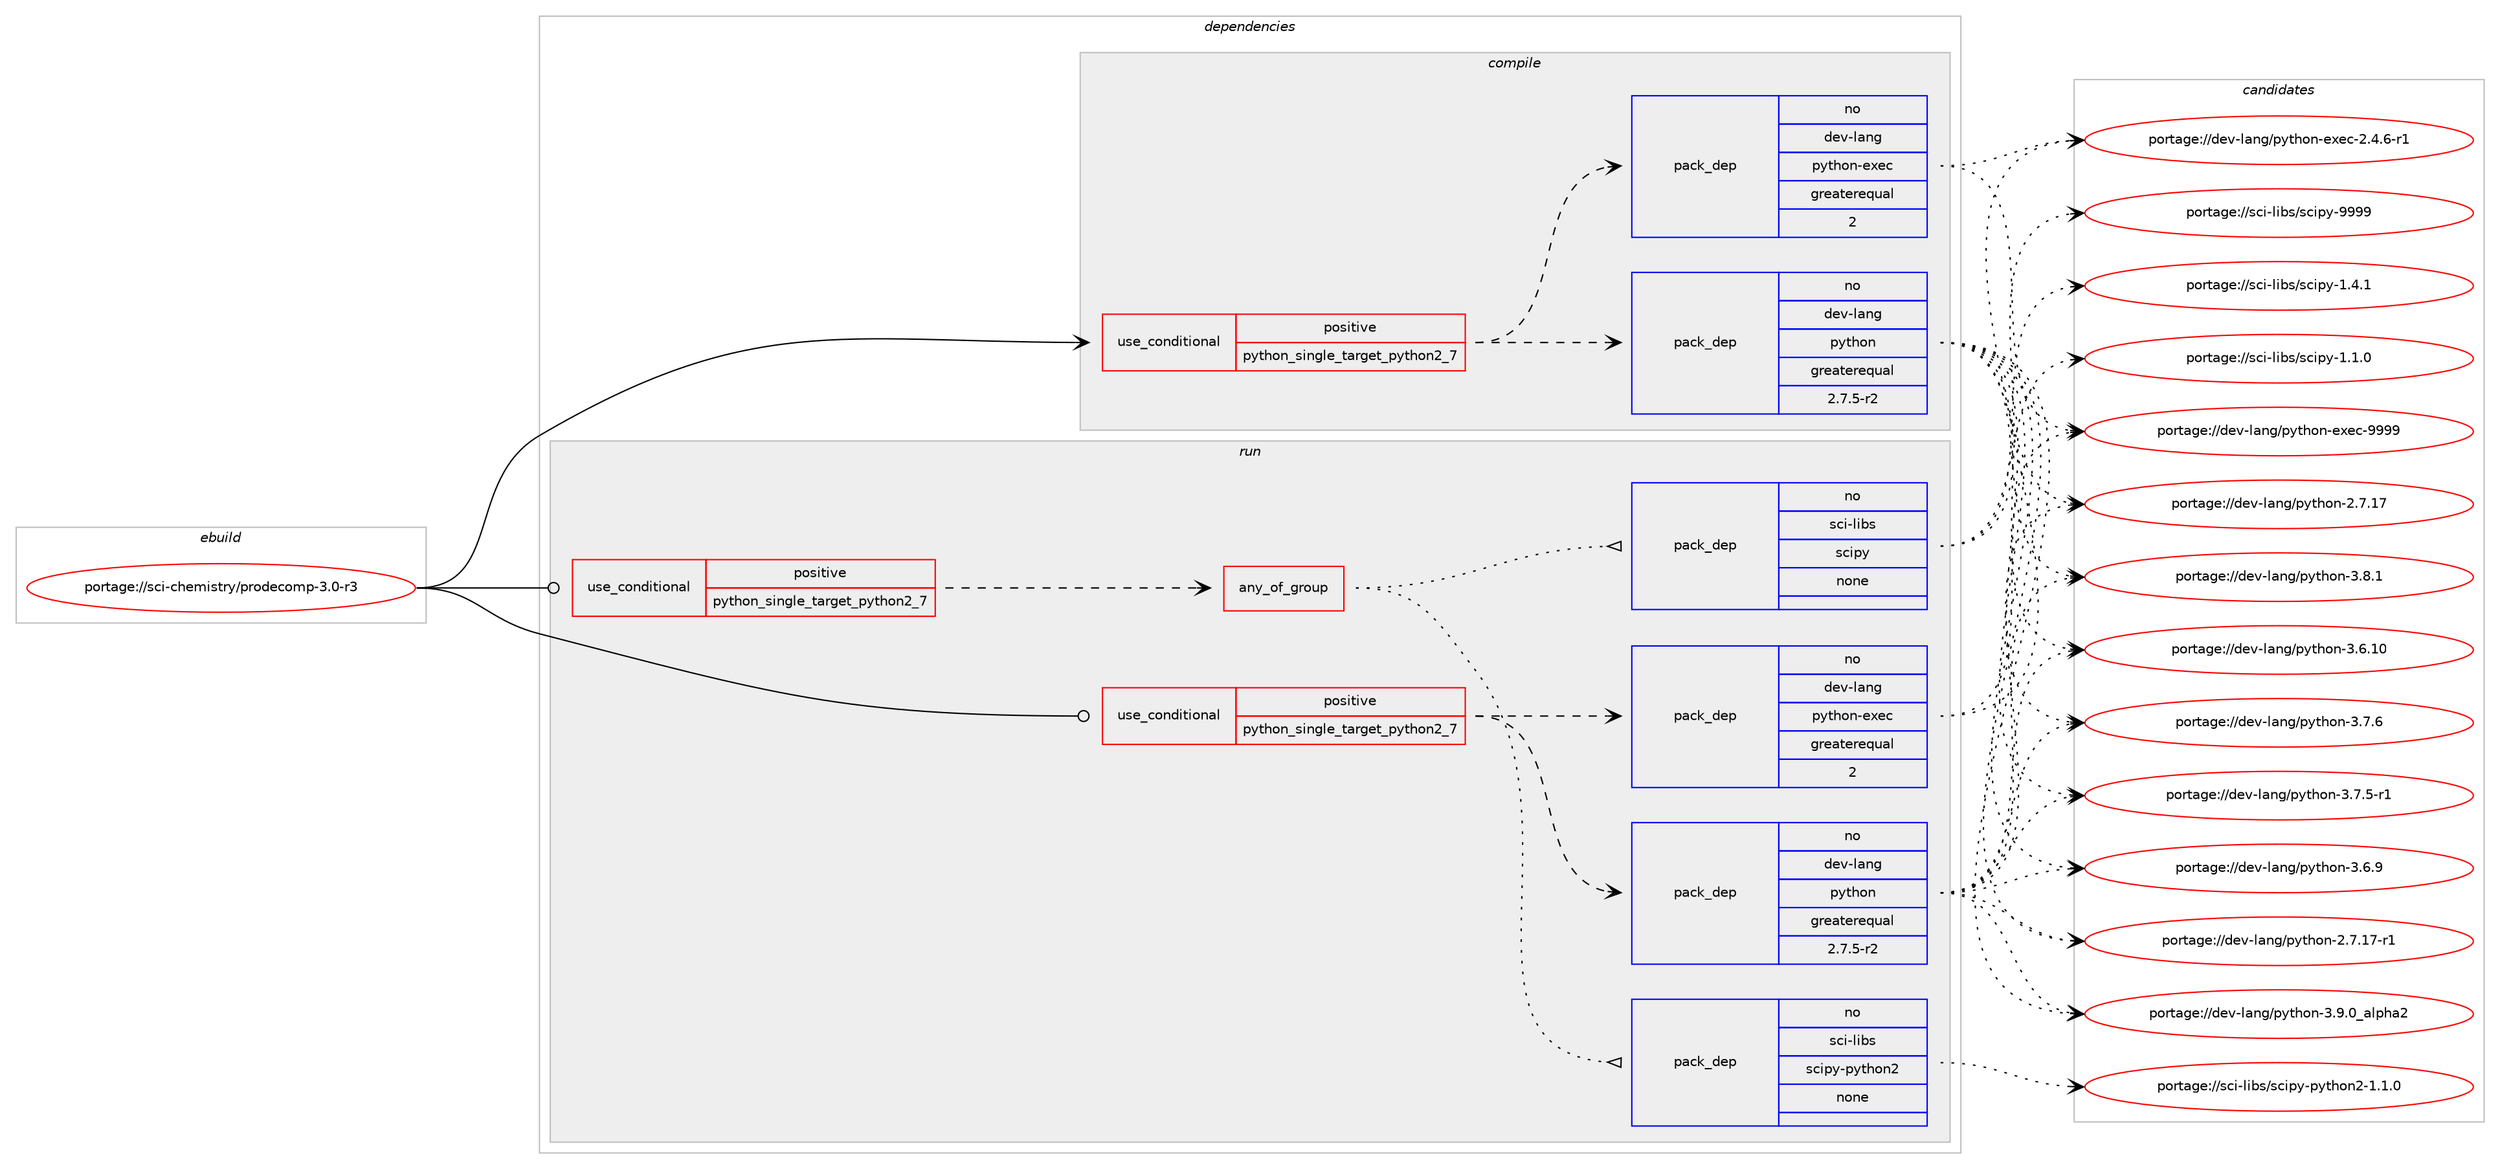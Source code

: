 digraph prolog {

# *************
# Graph options
# *************

newrank=true;
concentrate=true;
compound=true;
graph [rankdir=LR,fontname=Helvetica,fontsize=10,ranksep=1.5];#, ranksep=2.5, nodesep=0.2];
edge  [arrowhead=vee];
node  [fontname=Helvetica,fontsize=10];

# **********
# The ebuild
# **********

subgraph cluster_leftcol {
color=gray;
rank=same;
label=<<i>ebuild</i>>;
id [label="portage://sci-chemistry/prodecomp-3.0-r3", color=red, width=4, href="../sci-chemistry/prodecomp-3.0-r3.svg"];
}

# ****************
# The dependencies
# ****************

subgraph cluster_midcol {
color=gray;
label=<<i>dependencies</i>>;
subgraph cluster_compile {
fillcolor="#eeeeee";
style=filled;
label=<<i>compile</i>>;
subgraph cond19980 {
dependency98632 [label=<<TABLE BORDER="0" CELLBORDER="1" CELLSPACING="0" CELLPADDING="4"><TR><TD ROWSPAN="3" CELLPADDING="10">use_conditional</TD></TR><TR><TD>positive</TD></TR><TR><TD>python_single_target_python2_7</TD></TR></TABLE>>, shape=none, color=red];
subgraph pack76987 {
dependency98633 [label=<<TABLE BORDER="0" CELLBORDER="1" CELLSPACING="0" CELLPADDING="4" WIDTH="220"><TR><TD ROWSPAN="6" CELLPADDING="30">pack_dep</TD></TR><TR><TD WIDTH="110">no</TD></TR><TR><TD>dev-lang</TD></TR><TR><TD>python</TD></TR><TR><TD>greaterequal</TD></TR><TR><TD>2.7.5-r2</TD></TR></TABLE>>, shape=none, color=blue];
}
dependency98632:e -> dependency98633:w [weight=20,style="dashed",arrowhead="vee"];
subgraph pack76988 {
dependency98634 [label=<<TABLE BORDER="0" CELLBORDER="1" CELLSPACING="0" CELLPADDING="4" WIDTH="220"><TR><TD ROWSPAN="6" CELLPADDING="30">pack_dep</TD></TR><TR><TD WIDTH="110">no</TD></TR><TR><TD>dev-lang</TD></TR><TR><TD>python-exec</TD></TR><TR><TD>greaterequal</TD></TR><TR><TD>2</TD></TR></TABLE>>, shape=none, color=blue];
}
dependency98632:e -> dependency98634:w [weight=20,style="dashed",arrowhead="vee"];
}
id:e -> dependency98632:w [weight=20,style="solid",arrowhead="vee"];
}
subgraph cluster_compileandrun {
fillcolor="#eeeeee";
style=filled;
label=<<i>compile and run</i>>;
}
subgraph cluster_run {
fillcolor="#eeeeee";
style=filled;
label=<<i>run</i>>;
subgraph cond19981 {
dependency98635 [label=<<TABLE BORDER="0" CELLBORDER="1" CELLSPACING="0" CELLPADDING="4"><TR><TD ROWSPAN="3" CELLPADDING="10">use_conditional</TD></TR><TR><TD>positive</TD></TR><TR><TD>python_single_target_python2_7</TD></TR></TABLE>>, shape=none, color=red];
subgraph any1581 {
dependency98636 [label=<<TABLE BORDER="0" CELLBORDER="1" CELLSPACING="0" CELLPADDING="4"><TR><TD CELLPADDING="10">any_of_group</TD></TR></TABLE>>, shape=none, color=red];subgraph pack76989 {
dependency98637 [label=<<TABLE BORDER="0" CELLBORDER="1" CELLSPACING="0" CELLPADDING="4" WIDTH="220"><TR><TD ROWSPAN="6" CELLPADDING="30">pack_dep</TD></TR><TR><TD WIDTH="110">no</TD></TR><TR><TD>sci-libs</TD></TR><TR><TD>scipy-python2</TD></TR><TR><TD>none</TD></TR><TR><TD></TD></TR></TABLE>>, shape=none, color=blue];
}
dependency98636:e -> dependency98637:w [weight=20,style="dotted",arrowhead="oinv"];
subgraph pack76990 {
dependency98638 [label=<<TABLE BORDER="0" CELLBORDER="1" CELLSPACING="0" CELLPADDING="4" WIDTH="220"><TR><TD ROWSPAN="6" CELLPADDING="30">pack_dep</TD></TR><TR><TD WIDTH="110">no</TD></TR><TR><TD>sci-libs</TD></TR><TR><TD>scipy</TD></TR><TR><TD>none</TD></TR><TR><TD></TD></TR></TABLE>>, shape=none, color=blue];
}
dependency98636:e -> dependency98638:w [weight=20,style="dotted",arrowhead="oinv"];
}
dependency98635:e -> dependency98636:w [weight=20,style="dashed",arrowhead="vee"];
}
id:e -> dependency98635:w [weight=20,style="solid",arrowhead="odot"];
subgraph cond19982 {
dependency98639 [label=<<TABLE BORDER="0" CELLBORDER="1" CELLSPACING="0" CELLPADDING="4"><TR><TD ROWSPAN="3" CELLPADDING="10">use_conditional</TD></TR><TR><TD>positive</TD></TR><TR><TD>python_single_target_python2_7</TD></TR></TABLE>>, shape=none, color=red];
subgraph pack76991 {
dependency98640 [label=<<TABLE BORDER="0" CELLBORDER="1" CELLSPACING="0" CELLPADDING="4" WIDTH="220"><TR><TD ROWSPAN="6" CELLPADDING="30">pack_dep</TD></TR><TR><TD WIDTH="110">no</TD></TR><TR><TD>dev-lang</TD></TR><TR><TD>python</TD></TR><TR><TD>greaterequal</TD></TR><TR><TD>2.7.5-r2</TD></TR></TABLE>>, shape=none, color=blue];
}
dependency98639:e -> dependency98640:w [weight=20,style="dashed",arrowhead="vee"];
subgraph pack76992 {
dependency98641 [label=<<TABLE BORDER="0" CELLBORDER="1" CELLSPACING="0" CELLPADDING="4" WIDTH="220"><TR><TD ROWSPAN="6" CELLPADDING="30">pack_dep</TD></TR><TR><TD WIDTH="110">no</TD></TR><TR><TD>dev-lang</TD></TR><TR><TD>python-exec</TD></TR><TR><TD>greaterequal</TD></TR><TR><TD>2</TD></TR></TABLE>>, shape=none, color=blue];
}
dependency98639:e -> dependency98641:w [weight=20,style="dashed",arrowhead="vee"];
}
id:e -> dependency98639:w [weight=20,style="solid",arrowhead="odot"];
}
}

# **************
# The candidates
# **************

subgraph cluster_choices {
rank=same;
color=gray;
label=<<i>candidates</i>>;

subgraph choice76987 {
color=black;
nodesep=1;
choice10010111845108971101034711212111610411111045514657464895971081121049750 [label="portage://dev-lang/python-3.9.0_alpha2", color=red, width=4,href="../dev-lang/python-3.9.0_alpha2.svg"];
choice100101118451089711010347112121116104111110455146564649 [label="portage://dev-lang/python-3.8.1", color=red, width=4,href="../dev-lang/python-3.8.1.svg"];
choice100101118451089711010347112121116104111110455146554654 [label="portage://dev-lang/python-3.7.6", color=red, width=4,href="../dev-lang/python-3.7.6.svg"];
choice1001011184510897110103471121211161041111104551465546534511449 [label="portage://dev-lang/python-3.7.5-r1", color=red, width=4,href="../dev-lang/python-3.7.5-r1.svg"];
choice100101118451089711010347112121116104111110455146544657 [label="portage://dev-lang/python-3.6.9", color=red, width=4,href="../dev-lang/python-3.6.9.svg"];
choice10010111845108971101034711212111610411111045514654464948 [label="portage://dev-lang/python-3.6.10", color=red, width=4,href="../dev-lang/python-3.6.10.svg"];
choice100101118451089711010347112121116104111110455046554649554511449 [label="portage://dev-lang/python-2.7.17-r1", color=red, width=4,href="../dev-lang/python-2.7.17-r1.svg"];
choice10010111845108971101034711212111610411111045504655464955 [label="portage://dev-lang/python-2.7.17", color=red, width=4,href="../dev-lang/python-2.7.17.svg"];
dependency98633:e -> choice10010111845108971101034711212111610411111045514657464895971081121049750:w [style=dotted,weight="100"];
dependency98633:e -> choice100101118451089711010347112121116104111110455146564649:w [style=dotted,weight="100"];
dependency98633:e -> choice100101118451089711010347112121116104111110455146554654:w [style=dotted,weight="100"];
dependency98633:e -> choice1001011184510897110103471121211161041111104551465546534511449:w [style=dotted,weight="100"];
dependency98633:e -> choice100101118451089711010347112121116104111110455146544657:w [style=dotted,weight="100"];
dependency98633:e -> choice10010111845108971101034711212111610411111045514654464948:w [style=dotted,weight="100"];
dependency98633:e -> choice100101118451089711010347112121116104111110455046554649554511449:w [style=dotted,weight="100"];
dependency98633:e -> choice10010111845108971101034711212111610411111045504655464955:w [style=dotted,weight="100"];
}
subgraph choice76988 {
color=black;
nodesep=1;
choice10010111845108971101034711212111610411111045101120101994557575757 [label="portage://dev-lang/python-exec-9999", color=red, width=4,href="../dev-lang/python-exec-9999.svg"];
choice10010111845108971101034711212111610411111045101120101994550465246544511449 [label="portage://dev-lang/python-exec-2.4.6-r1", color=red, width=4,href="../dev-lang/python-exec-2.4.6-r1.svg"];
dependency98634:e -> choice10010111845108971101034711212111610411111045101120101994557575757:w [style=dotted,weight="100"];
dependency98634:e -> choice10010111845108971101034711212111610411111045101120101994550465246544511449:w [style=dotted,weight="100"];
}
subgraph choice76989 {
color=black;
nodesep=1;
choice11599105451081059811547115991051121214511212111610411111050454946494648 [label="portage://sci-libs/scipy-python2-1.1.0", color=red, width=4,href="../sci-libs/scipy-python2-1.1.0.svg"];
dependency98637:e -> choice11599105451081059811547115991051121214511212111610411111050454946494648:w [style=dotted,weight="100"];
}
subgraph choice76990 {
color=black;
nodesep=1;
choice11599105451081059811547115991051121214557575757 [label="portage://sci-libs/scipy-9999", color=red, width=4,href="../sci-libs/scipy-9999.svg"];
choice1159910545108105981154711599105112121454946524649 [label="portage://sci-libs/scipy-1.4.1", color=red, width=4,href="../sci-libs/scipy-1.4.1.svg"];
choice1159910545108105981154711599105112121454946494648 [label="portage://sci-libs/scipy-1.1.0", color=red, width=4,href="../sci-libs/scipy-1.1.0.svg"];
dependency98638:e -> choice11599105451081059811547115991051121214557575757:w [style=dotted,weight="100"];
dependency98638:e -> choice1159910545108105981154711599105112121454946524649:w [style=dotted,weight="100"];
dependency98638:e -> choice1159910545108105981154711599105112121454946494648:w [style=dotted,weight="100"];
}
subgraph choice76991 {
color=black;
nodesep=1;
choice10010111845108971101034711212111610411111045514657464895971081121049750 [label="portage://dev-lang/python-3.9.0_alpha2", color=red, width=4,href="../dev-lang/python-3.9.0_alpha2.svg"];
choice100101118451089711010347112121116104111110455146564649 [label="portage://dev-lang/python-3.8.1", color=red, width=4,href="../dev-lang/python-3.8.1.svg"];
choice100101118451089711010347112121116104111110455146554654 [label="portage://dev-lang/python-3.7.6", color=red, width=4,href="../dev-lang/python-3.7.6.svg"];
choice1001011184510897110103471121211161041111104551465546534511449 [label="portage://dev-lang/python-3.7.5-r1", color=red, width=4,href="../dev-lang/python-3.7.5-r1.svg"];
choice100101118451089711010347112121116104111110455146544657 [label="portage://dev-lang/python-3.6.9", color=red, width=4,href="../dev-lang/python-3.6.9.svg"];
choice10010111845108971101034711212111610411111045514654464948 [label="portage://dev-lang/python-3.6.10", color=red, width=4,href="../dev-lang/python-3.6.10.svg"];
choice100101118451089711010347112121116104111110455046554649554511449 [label="portage://dev-lang/python-2.7.17-r1", color=red, width=4,href="../dev-lang/python-2.7.17-r1.svg"];
choice10010111845108971101034711212111610411111045504655464955 [label="portage://dev-lang/python-2.7.17", color=red, width=4,href="../dev-lang/python-2.7.17.svg"];
dependency98640:e -> choice10010111845108971101034711212111610411111045514657464895971081121049750:w [style=dotted,weight="100"];
dependency98640:e -> choice100101118451089711010347112121116104111110455146564649:w [style=dotted,weight="100"];
dependency98640:e -> choice100101118451089711010347112121116104111110455146554654:w [style=dotted,weight="100"];
dependency98640:e -> choice1001011184510897110103471121211161041111104551465546534511449:w [style=dotted,weight="100"];
dependency98640:e -> choice100101118451089711010347112121116104111110455146544657:w [style=dotted,weight="100"];
dependency98640:e -> choice10010111845108971101034711212111610411111045514654464948:w [style=dotted,weight="100"];
dependency98640:e -> choice100101118451089711010347112121116104111110455046554649554511449:w [style=dotted,weight="100"];
dependency98640:e -> choice10010111845108971101034711212111610411111045504655464955:w [style=dotted,weight="100"];
}
subgraph choice76992 {
color=black;
nodesep=1;
choice10010111845108971101034711212111610411111045101120101994557575757 [label="portage://dev-lang/python-exec-9999", color=red, width=4,href="../dev-lang/python-exec-9999.svg"];
choice10010111845108971101034711212111610411111045101120101994550465246544511449 [label="portage://dev-lang/python-exec-2.4.6-r1", color=red, width=4,href="../dev-lang/python-exec-2.4.6-r1.svg"];
dependency98641:e -> choice10010111845108971101034711212111610411111045101120101994557575757:w [style=dotted,weight="100"];
dependency98641:e -> choice10010111845108971101034711212111610411111045101120101994550465246544511449:w [style=dotted,weight="100"];
}
}

}
